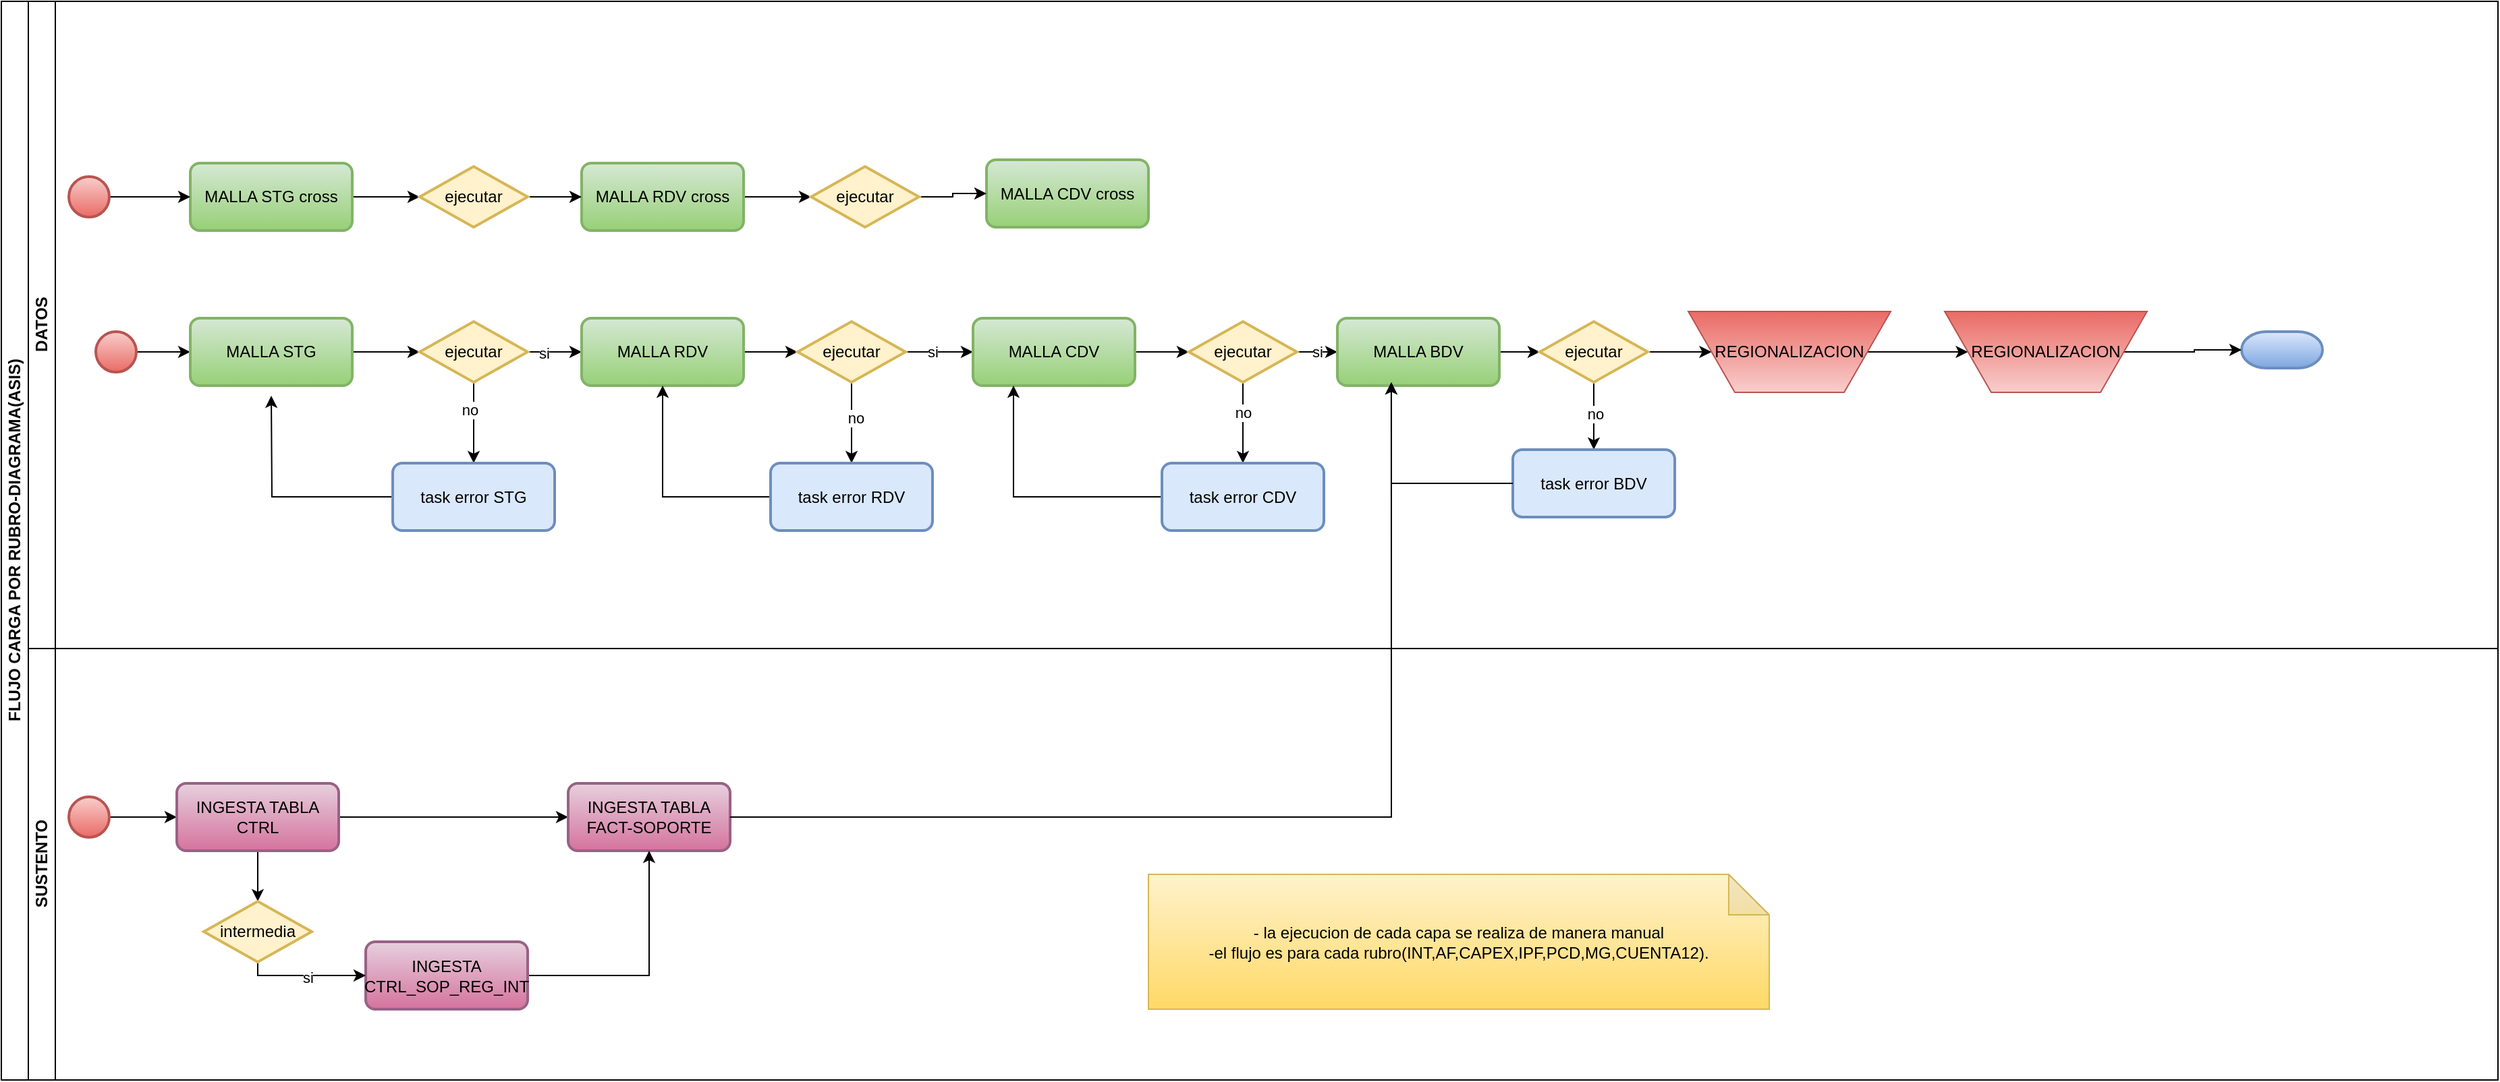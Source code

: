 <mxfile version="22.0.8" type="github">
  <diagram name="Página-1" id="A5KkPKerqczWkPNCxnNT">
    <mxGraphModel dx="1720" dy="768" grid="1" gridSize="10" guides="1" tooltips="1" connect="1" arrows="1" fold="1" page="1" pageScale="1" pageWidth="827" pageHeight="1169" math="0" shadow="0">
      <root>
        <mxCell id="0" />
        <mxCell id="1" parent="0" />
        <mxCell id="lmggKFav1u_vKyTGhqJC-1" value="FLUJO CARGA POR RUBRO-DIAGRAMA(ASIS)" style="swimlane;childLayout=stackLayout;resizeParent=1;resizeParentMax=0;horizontal=0;startSize=20;horizontalStack=0;html=1;" vertex="1" parent="1">
          <mxGeometry x="50" y="40" width="1850" height="800" as="geometry" />
        </mxCell>
        <mxCell id="lmggKFav1u_vKyTGhqJC-2" value="DATOS" style="swimlane;startSize=20;horizontal=0;html=1;" vertex="1" parent="lmggKFav1u_vKyTGhqJC-1">
          <mxGeometry x="20" width="1830" height="480" as="geometry" />
        </mxCell>
        <mxCell id="lmggKFav1u_vKyTGhqJC-16" value="" style="edgeStyle=orthogonalEdgeStyle;rounded=0;orthogonalLoop=1;jettySize=auto;html=1;" edge="1" parent="lmggKFav1u_vKyTGhqJC-2" source="lmggKFav1u_vKyTGhqJC-7" target="lmggKFav1u_vKyTGhqJC-9">
          <mxGeometry relative="1" as="geometry" />
        </mxCell>
        <mxCell id="lmggKFav1u_vKyTGhqJC-7" value="" style="strokeWidth=2;html=1;shape=mxgraph.flowchart.start_2;whiteSpace=wrap;fillColor=#f8cecc;gradientColor=#ea6b66;strokeColor=#b85450;" vertex="1" parent="lmggKFav1u_vKyTGhqJC-2">
          <mxGeometry x="50" y="245" width="30" height="30" as="geometry" />
        </mxCell>
        <mxCell id="lmggKFav1u_vKyTGhqJC-12" value="" style="edgeStyle=orthogonalEdgeStyle;rounded=0;orthogonalLoop=1;jettySize=auto;html=1;" edge="1" parent="lmggKFav1u_vKyTGhqJC-2" source="lmggKFav1u_vKyTGhqJC-9" target="lmggKFav1u_vKyTGhqJC-11">
          <mxGeometry relative="1" as="geometry" />
        </mxCell>
        <mxCell id="lmggKFav1u_vKyTGhqJC-9" value="MALLA STG" style="rounded=1;whiteSpace=wrap;html=1;absoluteArcSize=1;arcSize=14;strokeWidth=2;fillColor=#d5e8d4;strokeColor=#82b366;gradientColor=#97d077;" vertex="1" parent="lmggKFav1u_vKyTGhqJC-2">
          <mxGeometry x="120" y="235" width="120" height="50" as="geometry" />
        </mxCell>
        <mxCell id="lmggKFav1u_vKyTGhqJC-14" value="" style="edgeStyle=orthogonalEdgeStyle;rounded=0;orthogonalLoop=1;jettySize=auto;html=1;" edge="1" parent="lmggKFav1u_vKyTGhqJC-2" source="lmggKFav1u_vKyTGhqJC-11" target="lmggKFav1u_vKyTGhqJC-13">
          <mxGeometry relative="1" as="geometry" />
        </mxCell>
        <mxCell id="lmggKFav1u_vKyTGhqJC-28" value="si" style="edgeLabel;html=1;align=center;verticalAlign=middle;resizable=0;points=[];" vertex="1" connectable="0" parent="lmggKFav1u_vKyTGhqJC-14">
          <mxGeometry x="-0.42" y="-1" relative="1" as="geometry">
            <mxPoint as="offset" />
          </mxGeometry>
        </mxCell>
        <mxCell id="lmggKFav1u_vKyTGhqJC-31" value="" style="edgeStyle=orthogonalEdgeStyle;rounded=0;orthogonalLoop=1;jettySize=auto;html=1;" edge="1" parent="lmggKFav1u_vKyTGhqJC-2" source="lmggKFav1u_vKyTGhqJC-11" target="lmggKFav1u_vKyTGhqJC-29">
          <mxGeometry relative="1" as="geometry" />
        </mxCell>
        <mxCell id="lmggKFav1u_vKyTGhqJC-34" value="no" style="edgeLabel;html=1;align=center;verticalAlign=middle;resizable=0;points=[];" vertex="1" connectable="0" parent="lmggKFav1u_vKyTGhqJC-31">
          <mxGeometry x="-0.313" y="-3" relative="1" as="geometry">
            <mxPoint as="offset" />
          </mxGeometry>
        </mxCell>
        <mxCell id="lmggKFav1u_vKyTGhqJC-11" value="ejecutar" style="strokeWidth=2;html=1;shape=mxgraph.flowchart.decision;whiteSpace=wrap;fillColor=#fff2cc;strokeColor=#d6b656;" vertex="1" parent="lmggKFav1u_vKyTGhqJC-2">
          <mxGeometry x="290" y="237.5" width="80" height="45" as="geometry" />
        </mxCell>
        <mxCell id="lmggKFav1u_vKyTGhqJC-23" value="" style="edgeStyle=orthogonalEdgeStyle;rounded=0;orthogonalLoop=1;jettySize=auto;html=1;" edge="1" parent="lmggKFav1u_vKyTGhqJC-2" source="lmggKFav1u_vKyTGhqJC-13" target="lmggKFav1u_vKyTGhqJC-19">
          <mxGeometry relative="1" as="geometry" />
        </mxCell>
        <mxCell id="lmggKFav1u_vKyTGhqJC-13" value="MALLA RDV" style="rounded=1;whiteSpace=wrap;html=1;absoluteArcSize=1;arcSize=14;strokeWidth=2;fillColor=#d5e8d4;strokeColor=#82b366;gradientColor=#97d077;" vertex="1" parent="lmggKFav1u_vKyTGhqJC-2">
          <mxGeometry x="410" y="235" width="120" height="50" as="geometry" />
        </mxCell>
        <mxCell id="lmggKFav1u_vKyTGhqJC-25" value="" style="edgeStyle=orthogonalEdgeStyle;rounded=0;orthogonalLoop=1;jettySize=auto;html=1;" edge="1" parent="lmggKFav1u_vKyTGhqJC-2" source="lmggKFav1u_vKyTGhqJC-19" target="lmggKFav1u_vKyTGhqJC-20">
          <mxGeometry relative="1" as="geometry" />
        </mxCell>
        <mxCell id="lmggKFav1u_vKyTGhqJC-33" value="si" style="edgeLabel;html=1;align=center;verticalAlign=middle;resizable=0;points=[];" vertex="1" connectable="0" parent="lmggKFav1u_vKyTGhqJC-25">
          <mxGeometry x="-0.216" relative="1" as="geometry">
            <mxPoint as="offset" />
          </mxGeometry>
        </mxCell>
        <mxCell id="lmggKFav1u_vKyTGhqJC-36" value="" style="edgeStyle=orthogonalEdgeStyle;rounded=0;orthogonalLoop=1;jettySize=auto;html=1;" edge="1" parent="lmggKFav1u_vKyTGhqJC-2" source="lmggKFav1u_vKyTGhqJC-19" target="lmggKFav1u_vKyTGhqJC-35">
          <mxGeometry relative="1" as="geometry" />
        </mxCell>
        <mxCell id="lmggKFav1u_vKyTGhqJC-37" value="no" style="edgeLabel;html=1;align=center;verticalAlign=middle;resizable=0;points=[];" vertex="1" connectable="0" parent="lmggKFav1u_vKyTGhqJC-36">
          <mxGeometry x="-0.113" y="3" relative="1" as="geometry">
            <mxPoint as="offset" />
          </mxGeometry>
        </mxCell>
        <mxCell id="lmggKFav1u_vKyTGhqJC-19" value="ejecutar" style="strokeWidth=2;html=1;shape=mxgraph.flowchart.decision;whiteSpace=wrap;fillColor=#fff2cc;strokeColor=#d6b656;" vertex="1" parent="lmggKFav1u_vKyTGhqJC-2">
          <mxGeometry x="570" y="237.5" width="80" height="45" as="geometry" />
        </mxCell>
        <mxCell id="lmggKFav1u_vKyTGhqJC-64" value="" style="edgeStyle=orthogonalEdgeStyle;rounded=0;orthogonalLoop=1;jettySize=auto;html=1;" edge="1" parent="lmggKFav1u_vKyTGhqJC-2" source="lmggKFav1u_vKyTGhqJC-20" target="lmggKFav1u_vKyTGhqJC-39">
          <mxGeometry relative="1" as="geometry" />
        </mxCell>
        <mxCell id="lmggKFav1u_vKyTGhqJC-20" value="MALLA CDV" style="rounded=1;whiteSpace=wrap;html=1;absoluteArcSize=1;arcSize=14;strokeWidth=2;fillColor=#d5e8d4;strokeColor=#82b366;gradientColor=#97d077;" vertex="1" parent="lmggKFav1u_vKyTGhqJC-2">
          <mxGeometry x="700" y="235" width="120" height="50" as="geometry" />
        </mxCell>
        <mxCell id="lmggKFav1u_vKyTGhqJC-32" style="edgeStyle=orthogonalEdgeStyle;rounded=0;orthogonalLoop=1;jettySize=auto;html=1;" edge="1" parent="lmggKFav1u_vKyTGhqJC-2" source="lmggKFav1u_vKyTGhqJC-29">
          <mxGeometry relative="1" as="geometry">
            <mxPoint x="180" y="292.5" as="targetPoint" />
          </mxGeometry>
        </mxCell>
        <mxCell id="lmggKFav1u_vKyTGhqJC-29" value="task error STG" style="rounded=1;whiteSpace=wrap;html=1;absoluteArcSize=1;arcSize=14;strokeWidth=2;fillColor=#dae8fc;strokeColor=#6c8ebf;" vertex="1" parent="lmggKFav1u_vKyTGhqJC-2">
          <mxGeometry x="270" y="342.5" width="120" height="50" as="geometry" />
        </mxCell>
        <mxCell id="lmggKFav1u_vKyTGhqJC-38" style="edgeStyle=orthogonalEdgeStyle;rounded=0;orthogonalLoop=1;jettySize=auto;html=1;entryX=0.5;entryY=1;entryDx=0;entryDy=0;" edge="1" parent="lmggKFav1u_vKyTGhqJC-2" source="lmggKFav1u_vKyTGhqJC-35" target="lmggKFav1u_vKyTGhqJC-13">
          <mxGeometry relative="1" as="geometry" />
        </mxCell>
        <mxCell id="lmggKFav1u_vKyTGhqJC-35" value="task error RDV" style="rounded=1;whiteSpace=wrap;html=1;absoluteArcSize=1;arcSize=14;strokeWidth=2;fillColor=#dae8fc;strokeColor=#6c8ebf;" vertex="1" parent="lmggKFav1u_vKyTGhqJC-2">
          <mxGeometry x="550" y="342.5" width="120" height="50" as="geometry" />
        </mxCell>
        <mxCell id="lmggKFav1u_vKyTGhqJC-65" value="" style="edgeStyle=orthogonalEdgeStyle;rounded=0;orthogonalLoop=1;jettySize=auto;html=1;" edge="1" parent="lmggKFav1u_vKyTGhqJC-2" source="lmggKFav1u_vKyTGhqJC-39" target="lmggKFav1u_vKyTGhqJC-63">
          <mxGeometry relative="1" as="geometry" />
        </mxCell>
        <mxCell id="lmggKFav1u_vKyTGhqJC-68" value="si" style="edgeLabel;html=1;align=center;verticalAlign=middle;resizable=0;points=[];" vertex="1" connectable="0" parent="lmggKFav1u_vKyTGhqJC-65">
          <mxGeometry x="0.408" relative="1" as="geometry">
            <mxPoint as="offset" />
          </mxGeometry>
        </mxCell>
        <mxCell id="lmggKFav1u_vKyTGhqJC-67" value="" style="edgeStyle=orthogonalEdgeStyle;rounded=0;orthogonalLoop=1;jettySize=auto;html=1;" edge="1" parent="lmggKFav1u_vKyTGhqJC-2" source="lmggKFav1u_vKyTGhqJC-39" target="lmggKFav1u_vKyTGhqJC-66">
          <mxGeometry relative="1" as="geometry" />
        </mxCell>
        <mxCell id="lmggKFav1u_vKyTGhqJC-69" value="no" style="edgeLabel;html=1;align=center;verticalAlign=middle;resizable=0;points=[];" vertex="1" connectable="0" parent="lmggKFav1u_vKyTGhqJC-67">
          <mxGeometry x="-0.247" relative="1" as="geometry">
            <mxPoint as="offset" />
          </mxGeometry>
        </mxCell>
        <mxCell id="lmggKFav1u_vKyTGhqJC-39" value="ejecutar" style="strokeWidth=2;html=1;shape=mxgraph.flowchart.decision;whiteSpace=wrap;fillColor=#fff2cc;strokeColor=#d6b656;" vertex="1" parent="lmggKFav1u_vKyTGhqJC-2">
          <mxGeometry x="860" y="237.5" width="80" height="45" as="geometry" />
        </mxCell>
        <mxCell id="lmggKFav1u_vKyTGhqJC-107" value="" style="edgeStyle=orthogonalEdgeStyle;rounded=0;orthogonalLoop=1;jettySize=auto;html=1;" edge="1" parent="lmggKFav1u_vKyTGhqJC-2" source="lmggKFav1u_vKyTGhqJC-63" target="lmggKFav1u_vKyTGhqJC-106">
          <mxGeometry relative="1" as="geometry" />
        </mxCell>
        <mxCell id="lmggKFav1u_vKyTGhqJC-63" value="MALLA BDV" style="rounded=1;whiteSpace=wrap;html=1;absoluteArcSize=1;arcSize=14;strokeWidth=2;fillColor=#d5e8d4;strokeColor=#82b366;gradientColor=#97d077;" vertex="1" parent="lmggKFav1u_vKyTGhqJC-2">
          <mxGeometry x="970" y="235" width="120" height="50" as="geometry" />
        </mxCell>
        <mxCell id="lmggKFav1u_vKyTGhqJC-70" style="edgeStyle=orthogonalEdgeStyle;rounded=0;orthogonalLoop=1;jettySize=auto;html=1;entryX=0.25;entryY=1;entryDx=0;entryDy=0;" edge="1" parent="lmggKFav1u_vKyTGhqJC-2" source="lmggKFav1u_vKyTGhqJC-66" target="lmggKFav1u_vKyTGhqJC-20">
          <mxGeometry relative="1" as="geometry" />
        </mxCell>
        <mxCell id="lmggKFav1u_vKyTGhqJC-66" value="task error CDV" style="rounded=1;whiteSpace=wrap;html=1;absoluteArcSize=1;arcSize=14;strokeWidth=2;fillColor=#dae8fc;strokeColor=#6c8ebf;" vertex="1" parent="lmggKFav1u_vKyTGhqJC-2">
          <mxGeometry x="840" y="342.5" width="120" height="50" as="geometry" />
        </mxCell>
        <mxCell id="lmggKFav1u_vKyTGhqJC-110" value="" style="edgeStyle=orthogonalEdgeStyle;rounded=0;orthogonalLoop=1;jettySize=auto;html=1;" edge="1" parent="lmggKFav1u_vKyTGhqJC-2" source="lmggKFav1u_vKyTGhqJC-106" target="lmggKFav1u_vKyTGhqJC-109">
          <mxGeometry relative="1" as="geometry" />
        </mxCell>
        <mxCell id="lmggKFav1u_vKyTGhqJC-113" value="no" style="edgeLabel;html=1;align=center;verticalAlign=middle;resizable=0;points=[];" vertex="1" connectable="0" parent="lmggKFav1u_vKyTGhqJC-110">
          <mxGeometry x="-0.056" y="1" relative="1" as="geometry">
            <mxPoint as="offset" />
          </mxGeometry>
        </mxCell>
        <mxCell id="lmggKFav1u_vKyTGhqJC-172" value="" style="edgeStyle=orthogonalEdgeStyle;rounded=0;orthogonalLoop=1;jettySize=auto;html=1;" edge="1" parent="lmggKFav1u_vKyTGhqJC-2" source="lmggKFav1u_vKyTGhqJC-106" target="lmggKFav1u_vKyTGhqJC-170">
          <mxGeometry relative="1" as="geometry" />
        </mxCell>
        <mxCell id="lmggKFav1u_vKyTGhqJC-106" value="ejecutar" style="strokeWidth=2;html=1;shape=mxgraph.flowchart.decision;whiteSpace=wrap;fillColor=#fff2cc;strokeColor=#d6b656;" vertex="1" parent="lmggKFav1u_vKyTGhqJC-2">
          <mxGeometry x="1120" y="237.5" width="80" height="45" as="geometry" />
        </mxCell>
        <mxCell id="lmggKFav1u_vKyTGhqJC-109" value="task error BDV" style="rounded=1;whiteSpace=wrap;html=1;absoluteArcSize=1;arcSize=14;strokeWidth=2;fillColor=#dae8fc;strokeColor=#6c8ebf;" vertex="1" parent="lmggKFav1u_vKyTGhqJC-2">
          <mxGeometry x="1100" y="332.5" width="120" height="50" as="geometry" />
        </mxCell>
        <mxCell id="lmggKFav1u_vKyTGhqJC-111" style="edgeStyle=orthogonalEdgeStyle;rounded=0;orthogonalLoop=1;jettySize=auto;html=1;entryX=0.333;entryY=0.95;entryDx=0;entryDy=0;entryPerimeter=0;" edge="1" parent="lmggKFav1u_vKyTGhqJC-2" source="lmggKFav1u_vKyTGhqJC-109" target="lmggKFav1u_vKyTGhqJC-63">
          <mxGeometry relative="1" as="geometry" />
        </mxCell>
        <mxCell id="lmggKFav1u_vKyTGhqJC-158" value="" style="strokeWidth=2;html=1;shape=mxgraph.flowchart.terminator;whiteSpace=wrap;fillColor=#dae8fc;gradientColor=#7ea6e0;strokeColor=#6c8ebf;" vertex="1" parent="lmggKFav1u_vKyTGhqJC-2">
          <mxGeometry x="1640" y="245" width="60" height="27" as="geometry" />
        </mxCell>
        <mxCell id="lmggKFav1u_vKyTGhqJC-173" value="" style="edgeStyle=orthogonalEdgeStyle;rounded=0;orthogonalLoop=1;jettySize=auto;html=1;" edge="1" parent="lmggKFav1u_vKyTGhqJC-2" source="lmggKFav1u_vKyTGhqJC-170" target="lmggKFav1u_vKyTGhqJC-171">
          <mxGeometry relative="1" as="geometry" />
        </mxCell>
        <mxCell id="lmggKFav1u_vKyTGhqJC-170" value="REGIONALIZACION" style="verticalLabelPosition=middle;verticalAlign=middle;html=1;shape=trapezoid;perimeter=trapezoidPerimeter;whiteSpace=wrap;size=0.23;arcSize=10;flipV=1;labelPosition=center;align=center;fillColor=#f8cecc;gradientColor=#ea6b66;strokeColor=#b85450;" vertex="1" parent="lmggKFav1u_vKyTGhqJC-2">
          <mxGeometry x="1230" y="230" width="150" height="60" as="geometry" />
        </mxCell>
        <mxCell id="lmggKFav1u_vKyTGhqJC-186" value="" style="edgeStyle=orthogonalEdgeStyle;rounded=0;orthogonalLoop=1;jettySize=auto;html=1;" edge="1" parent="lmggKFav1u_vKyTGhqJC-2" source="lmggKFav1u_vKyTGhqJC-171" target="lmggKFav1u_vKyTGhqJC-158">
          <mxGeometry relative="1" as="geometry" />
        </mxCell>
        <mxCell id="lmggKFav1u_vKyTGhqJC-171" value="REGIONALIZACION" style="verticalLabelPosition=middle;verticalAlign=middle;html=1;shape=trapezoid;perimeter=trapezoidPerimeter;whiteSpace=wrap;size=0.23;arcSize=10;flipV=1;labelPosition=center;align=center;fillColor=#f8cecc;gradientColor=#ea6b66;strokeColor=#b85450;" vertex="1" parent="lmggKFav1u_vKyTGhqJC-2">
          <mxGeometry x="1420" y="230" width="150" height="60" as="geometry" />
        </mxCell>
        <mxCell id="lmggKFav1u_vKyTGhqJC-238" value="" style="edgeStyle=orthogonalEdgeStyle;rounded=0;orthogonalLoop=1;jettySize=auto;html=1;" edge="1" parent="lmggKFav1u_vKyTGhqJC-2" source="lmggKFav1u_vKyTGhqJC-230" target="lmggKFav1u_vKyTGhqJC-236">
          <mxGeometry relative="1" as="geometry" />
        </mxCell>
        <mxCell id="lmggKFav1u_vKyTGhqJC-230" value="MALLA STG cross" style="rounded=1;whiteSpace=wrap;html=1;absoluteArcSize=1;arcSize=14;strokeWidth=2;fillColor=#d5e8d4;strokeColor=#82b366;gradientColor=#97d077;" vertex="1" parent="lmggKFav1u_vKyTGhqJC-2">
          <mxGeometry x="120" y="120" width="120" height="50" as="geometry" />
        </mxCell>
        <mxCell id="lmggKFav1u_vKyTGhqJC-240" value="" style="edgeStyle=orthogonalEdgeStyle;rounded=0;orthogonalLoop=1;jettySize=auto;html=1;" edge="1" parent="lmggKFav1u_vKyTGhqJC-2" source="lmggKFav1u_vKyTGhqJC-231" target="lmggKFav1u_vKyTGhqJC-237">
          <mxGeometry relative="1" as="geometry" />
        </mxCell>
        <mxCell id="lmggKFav1u_vKyTGhqJC-231" value="MALLA RDV cross" style="rounded=1;whiteSpace=wrap;html=1;absoluteArcSize=1;arcSize=14;strokeWidth=2;fillColor=#d5e8d4;strokeColor=#82b366;gradientColor=#97d077;" vertex="1" parent="lmggKFav1u_vKyTGhqJC-2">
          <mxGeometry x="410" y="120" width="120" height="50" as="geometry" />
        </mxCell>
        <mxCell id="lmggKFav1u_vKyTGhqJC-233" value="MALLA CDV cross" style="rounded=1;whiteSpace=wrap;html=1;absoluteArcSize=1;arcSize=14;strokeWidth=2;fillColor=#d5e8d4;strokeColor=#82b366;gradientColor=#97d077;" vertex="1" parent="lmggKFav1u_vKyTGhqJC-2">
          <mxGeometry x="710" y="117.5" width="120" height="50" as="geometry" />
        </mxCell>
        <mxCell id="lmggKFav1u_vKyTGhqJC-243" value="" style="edgeStyle=orthogonalEdgeStyle;rounded=0;orthogonalLoop=1;jettySize=auto;html=1;" edge="1" parent="lmggKFav1u_vKyTGhqJC-2" source="lmggKFav1u_vKyTGhqJC-234" target="lmggKFav1u_vKyTGhqJC-230">
          <mxGeometry relative="1" as="geometry" />
        </mxCell>
        <mxCell id="lmggKFav1u_vKyTGhqJC-234" value="" style="strokeWidth=2;html=1;shape=mxgraph.flowchart.start_2;whiteSpace=wrap;fillColor=#f8cecc;gradientColor=#ea6b66;strokeColor=#b85450;" vertex="1" parent="lmggKFav1u_vKyTGhqJC-2">
          <mxGeometry x="30" y="130" width="30" height="30" as="geometry" />
        </mxCell>
        <mxCell id="lmggKFav1u_vKyTGhqJC-239" value="" style="edgeStyle=orthogonalEdgeStyle;rounded=0;orthogonalLoop=1;jettySize=auto;html=1;" edge="1" parent="lmggKFav1u_vKyTGhqJC-2" source="lmggKFav1u_vKyTGhqJC-236" target="lmggKFav1u_vKyTGhqJC-231">
          <mxGeometry relative="1" as="geometry" />
        </mxCell>
        <mxCell id="lmggKFav1u_vKyTGhqJC-236" value="ejecutar" style="strokeWidth=2;html=1;shape=mxgraph.flowchart.decision;whiteSpace=wrap;fillColor=#fff2cc;strokeColor=#d6b656;" vertex="1" parent="lmggKFav1u_vKyTGhqJC-2">
          <mxGeometry x="290" y="122.5" width="80" height="45" as="geometry" />
        </mxCell>
        <mxCell id="lmggKFav1u_vKyTGhqJC-241" value="" style="edgeStyle=orthogonalEdgeStyle;rounded=0;orthogonalLoop=1;jettySize=auto;html=1;" edge="1" parent="lmggKFav1u_vKyTGhqJC-2" source="lmggKFav1u_vKyTGhqJC-237" target="lmggKFav1u_vKyTGhqJC-233">
          <mxGeometry relative="1" as="geometry" />
        </mxCell>
        <mxCell id="lmggKFav1u_vKyTGhqJC-237" value="ejecutar" style="strokeWidth=2;html=1;shape=mxgraph.flowchart.decision;whiteSpace=wrap;fillColor=#fff2cc;strokeColor=#d6b656;" vertex="1" parent="lmggKFav1u_vKyTGhqJC-2">
          <mxGeometry x="580" y="122.5" width="80" height="45" as="geometry" />
        </mxCell>
        <mxCell id="lmggKFav1u_vKyTGhqJC-115" value="SUSTENTO" style="swimlane;startSize=20;horizontal=0;html=1;" vertex="1" parent="lmggKFav1u_vKyTGhqJC-1">
          <mxGeometry x="20" y="480" width="1830" height="320" as="geometry" />
        </mxCell>
        <mxCell id="lmggKFav1u_vKyTGhqJC-178" value="" style="edgeStyle=orthogonalEdgeStyle;rounded=0;orthogonalLoop=1;jettySize=auto;html=1;" edge="1" parent="lmggKFav1u_vKyTGhqJC-115" source="lmggKFav1u_vKyTGhqJC-117" target="lmggKFav1u_vKyTGhqJC-119">
          <mxGeometry relative="1" as="geometry" />
        </mxCell>
        <mxCell id="lmggKFav1u_vKyTGhqJC-117" value="" style="strokeWidth=2;html=1;shape=mxgraph.flowchart.start_2;whiteSpace=wrap;fillColor=#f8cecc;gradientColor=#ea6b66;strokeColor=#b85450;" vertex="1" parent="lmggKFav1u_vKyTGhqJC-115">
          <mxGeometry x="30" y="110" width="30" height="30" as="geometry" />
        </mxCell>
        <mxCell id="lmggKFav1u_vKyTGhqJC-162" style="edgeStyle=orthogonalEdgeStyle;rounded=0;orthogonalLoop=1;jettySize=auto;html=1;entryX=0;entryY=0.5;entryDx=0;entryDy=0;" edge="1" parent="lmggKFav1u_vKyTGhqJC-115" source="lmggKFav1u_vKyTGhqJC-119" target="lmggKFav1u_vKyTGhqJC-126">
          <mxGeometry relative="1" as="geometry" />
        </mxCell>
        <mxCell id="lmggKFav1u_vKyTGhqJC-164" value="" style="edgeStyle=orthogonalEdgeStyle;rounded=0;orthogonalLoop=1;jettySize=auto;html=1;" edge="1" parent="lmggKFav1u_vKyTGhqJC-115" source="lmggKFav1u_vKyTGhqJC-119" target="lmggKFav1u_vKyTGhqJC-161">
          <mxGeometry relative="1" as="geometry" />
        </mxCell>
        <mxCell id="lmggKFav1u_vKyTGhqJC-119" value="INGESTA TABLA CTRL" style="rounded=1;whiteSpace=wrap;html=1;absoluteArcSize=1;arcSize=14;strokeWidth=2;fillColor=#e6d0de;strokeColor=#996185;gradientColor=#d5739d;" vertex="1" parent="lmggKFav1u_vKyTGhqJC-115">
          <mxGeometry x="110" y="100" width="120" height="50" as="geometry" />
        </mxCell>
        <mxCell id="lmggKFav1u_vKyTGhqJC-126" value="INGESTA TABLA FACT-SOPORTE" style="rounded=1;whiteSpace=wrap;html=1;absoluteArcSize=1;arcSize=14;strokeWidth=2;fillColor=#e6d0de;strokeColor=#996185;gradientColor=#d5739d;" vertex="1" parent="lmggKFav1u_vKyTGhqJC-115">
          <mxGeometry x="400" y="100" width="120" height="50" as="geometry" />
        </mxCell>
        <mxCell id="lmggKFav1u_vKyTGhqJC-167" style="edgeStyle=orthogonalEdgeStyle;rounded=0;orthogonalLoop=1;jettySize=auto;html=1;entryX=0.5;entryY=1;entryDx=0;entryDy=0;" edge="1" parent="lmggKFav1u_vKyTGhqJC-115" source="lmggKFav1u_vKyTGhqJC-160" target="lmggKFav1u_vKyTGhqJC-126">
          <mxGeometry relative="1" as="geometry" />
        </mxCell>
        <mxCell id="lmggKFav1u_vKyTGhqJC-160" value="INGESTA CTRL_SOP_REG_INT" style="rounded=1;whiteSpace=wrap;html=1;absoluteArcSize=1;arcSize=14;strokeWidth=2;fillColor=#e6d0de;strokeColor=#996185;gradientColor=#d5739d;" vertex="1" parent="lmggKFav1u_vKyTGhqJC-115">
          <mxGeometry x="250" y="217.5" width="120" height="50" as="geometry" />
        </mxCell>
        <mxCell id="lmggKFav1u_vKyTGhqJC-165" style="edgeStyle=orthogonalEdgeStyle;rounded=0;orthogonalLoop=1;jettySize=auto;html=1;" edge="1" parent="lmggKFav1u_vKyTGhqJC-115" source="lmggKFav1u_vKyTGhqJC-161" target="lmggKFav1u_vKyTGhqJC-160">
          <mxGeometry relative="1" as="geometry">
            <Array as="points">
              <mxPoint x="170" y="242.5" />
            </Array>
          </mxGeometry>
        </mxCell>
        <mxCell id="lmggKFav1u_vKyTGhqJC-166" value="si" style="edgeLabel;html=1;align=center;verticalAlign=middle;resizable=0;points=[];" vertex="1" connectable="0" parent="lmggKFav1u_vKyTGhqJC-165">
          <mxGeometry x="0.031" y="-1" relative="1" as="geometry">
            <mxPoint as="offset" />
          </mxGeometry>
        </mxCell>
        <mxCell id="lmggKFav1u_vKyTGhqJC-161" value="intermedia" style="strokeWidth=2;html=1;shape=mxgraph.flowchart.decision;whiteSpace=wrap;fillColor=#fff2cc;strokeColor=#d6b656;" vertex="1" parent="lmggKFav1u_vKyTGhqJC-115">
          <mxGeometry x="130" y="187.5" width="80" height="45" as="geometry" />
        </mxCell>
        <mxCell id="lmggKFav1u_vKyTGhqJC-71" value="- la ejecucion de cada capa se realiza de manera manual&lt;br&gt;-el flujo es para cada rubro(INT,AF,CAPEX,IPF,PCD,MG,CUENTA12)." style="shape=note;whiteSpace=wrap;html=1;backgroundOutline=1;darkOpacity=0.05;fillColor=#fff2cc;gradientColor=#ffd966;strokeColor=#d6b656;" vertex="1" parent="lmggKFav1u_vKyTGhqJC-115">
          <mxGeometry x="830" y="167.5" width="460" height="100" as="geometry" />
        </mxCell>
        <mxCell id="lmggKFav1u_vKyTGhqJC-169" style="edgeStyle=orthogonalEdgeStyle;rounded=0;orthogonalLoop=1;jettySize=auto;html=1;entryX=0.333;entryY=0.95;entryDx=0;entryDy=0;entryPerimeter=0;" edge="1" parent="lmggKFav1u_vKyTGhqJC-1" source="lmggKFav1u_vKyTGhqJC-126" target="lmggKFav1u_vKyTGhqJC-63">
          <mxGeometry relative="1" as="geometry" />
        </mxCell>
      </root>
    </mxGraphModel>
  </diagram>
</mxfile>
